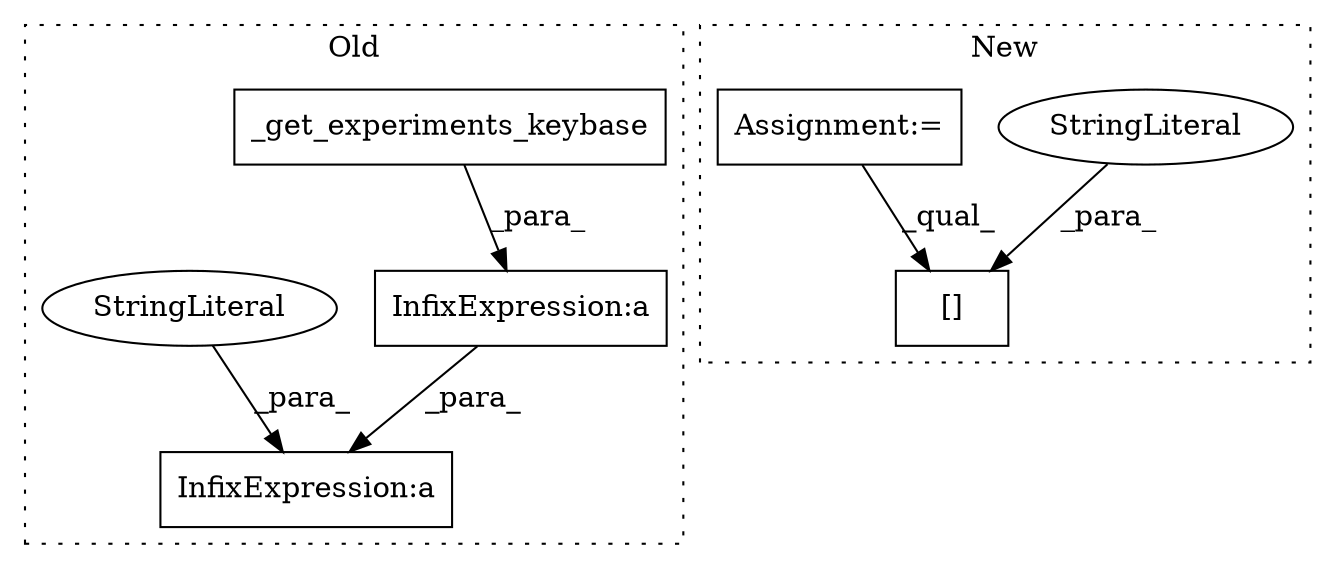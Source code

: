 digraph G {
subgraph cluster0 {
1 [label="_get_experiments_keybase" a="32" s="17146" l="26" shape="box"];
3 [label="InfixExpression:a" a="27" s="17197" l="3" shape="box"];
4 [label="InfixExpression:a" a="27" s="17204" l="3" shape="box"];
6 [label="StringLiteral" a="45" s="17207" l="6" shape="ellipse"];
label = "Old";
style="dotted";
}
subgraph cluster1 {
2 [label="[]" a="2" s="17208,17217" l="4,1" shape="box"];
5 [label="StringLiteral" a="45" s="17212" l="5" shape="ellipse"];
7 [label="Assignment:=" a="7" s="17020,17127" l="65,2" shape="box"];
label = "New";
style="dotted";
}
1 -> 3 [label="_para_"];
3 -> 4 [label="_para_"];
5 -> 2 [label="_para_"];
6 -> 4 [label="_para_"];
7 -> 2 [label="_qual_"];
}